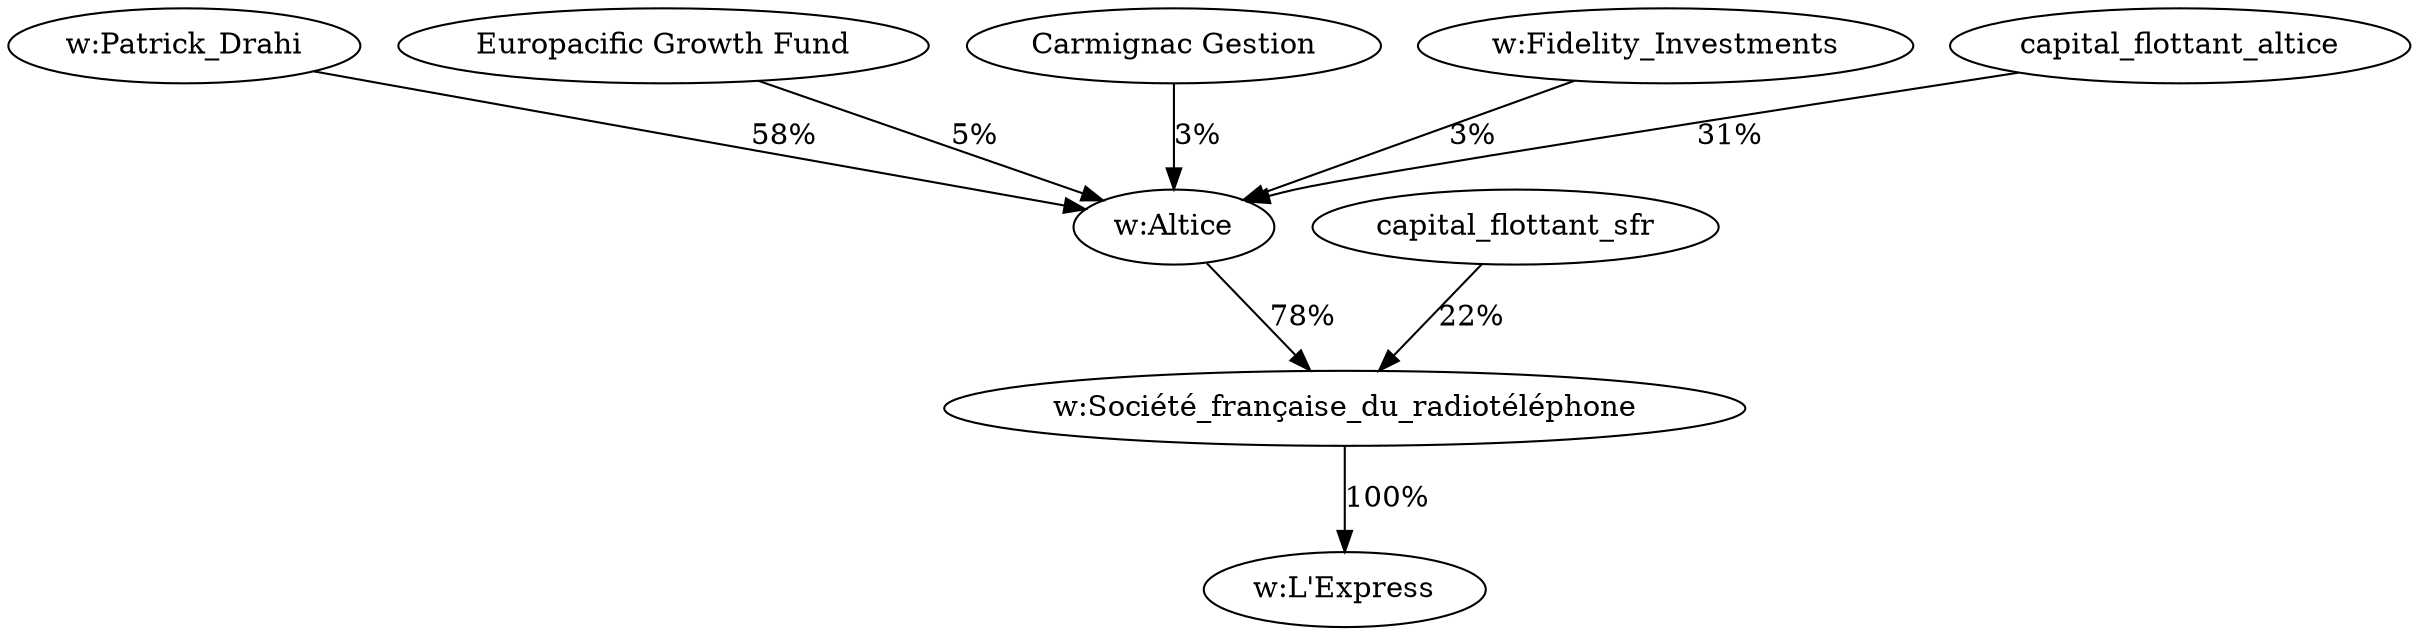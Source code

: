 digraph G {
  "w:Société_française_du_radiotéléphone" -> "w:L'Express" [label="100%"];
  "w:Altice" -> "w:Société_française_du_radiotéléphone" [label="78%"];
  "w:Patrick_Drahi" -> "w:Altice" [label="58%"];
  "Europacific Growth Fund" -> "w:Altice" [label="5%"];
  "Carmignac Gestion" -> "w:Altice" [label="3%"];
  "w:Fidelity_Investments" -> "w:Altice" [label="3%"];
  "capital_flottant_altice" -> "w:Altice" [label="31%"];
  "capital_flottant_sfr" -> "w:Société_française_du_radiotéléphone" [label="22%"];
}
